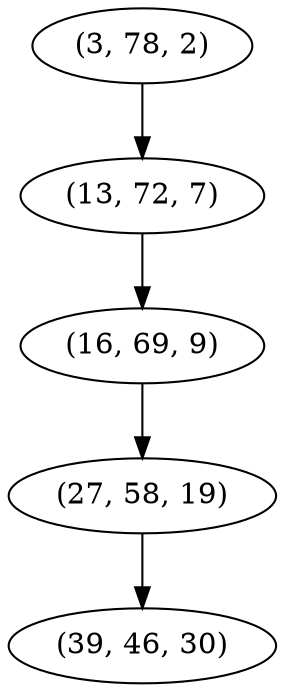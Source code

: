 digraph tree {
    "(3, 78, 2)";
    "(13, 72, 7)";
    "(16, 69, 9)";
    "(27, 58, 19)";
    "(39, 46, 30)";
    "(3, 78, 2)" -> "(13, 72, 7)";
    "(13, 72, 7)" -> "(16, 69, 9)";
    "(16, 69, 9)" -> "(27, 58, 19)";
    "(27, 58, 19)" -> "(39, 46, 30)";
}
